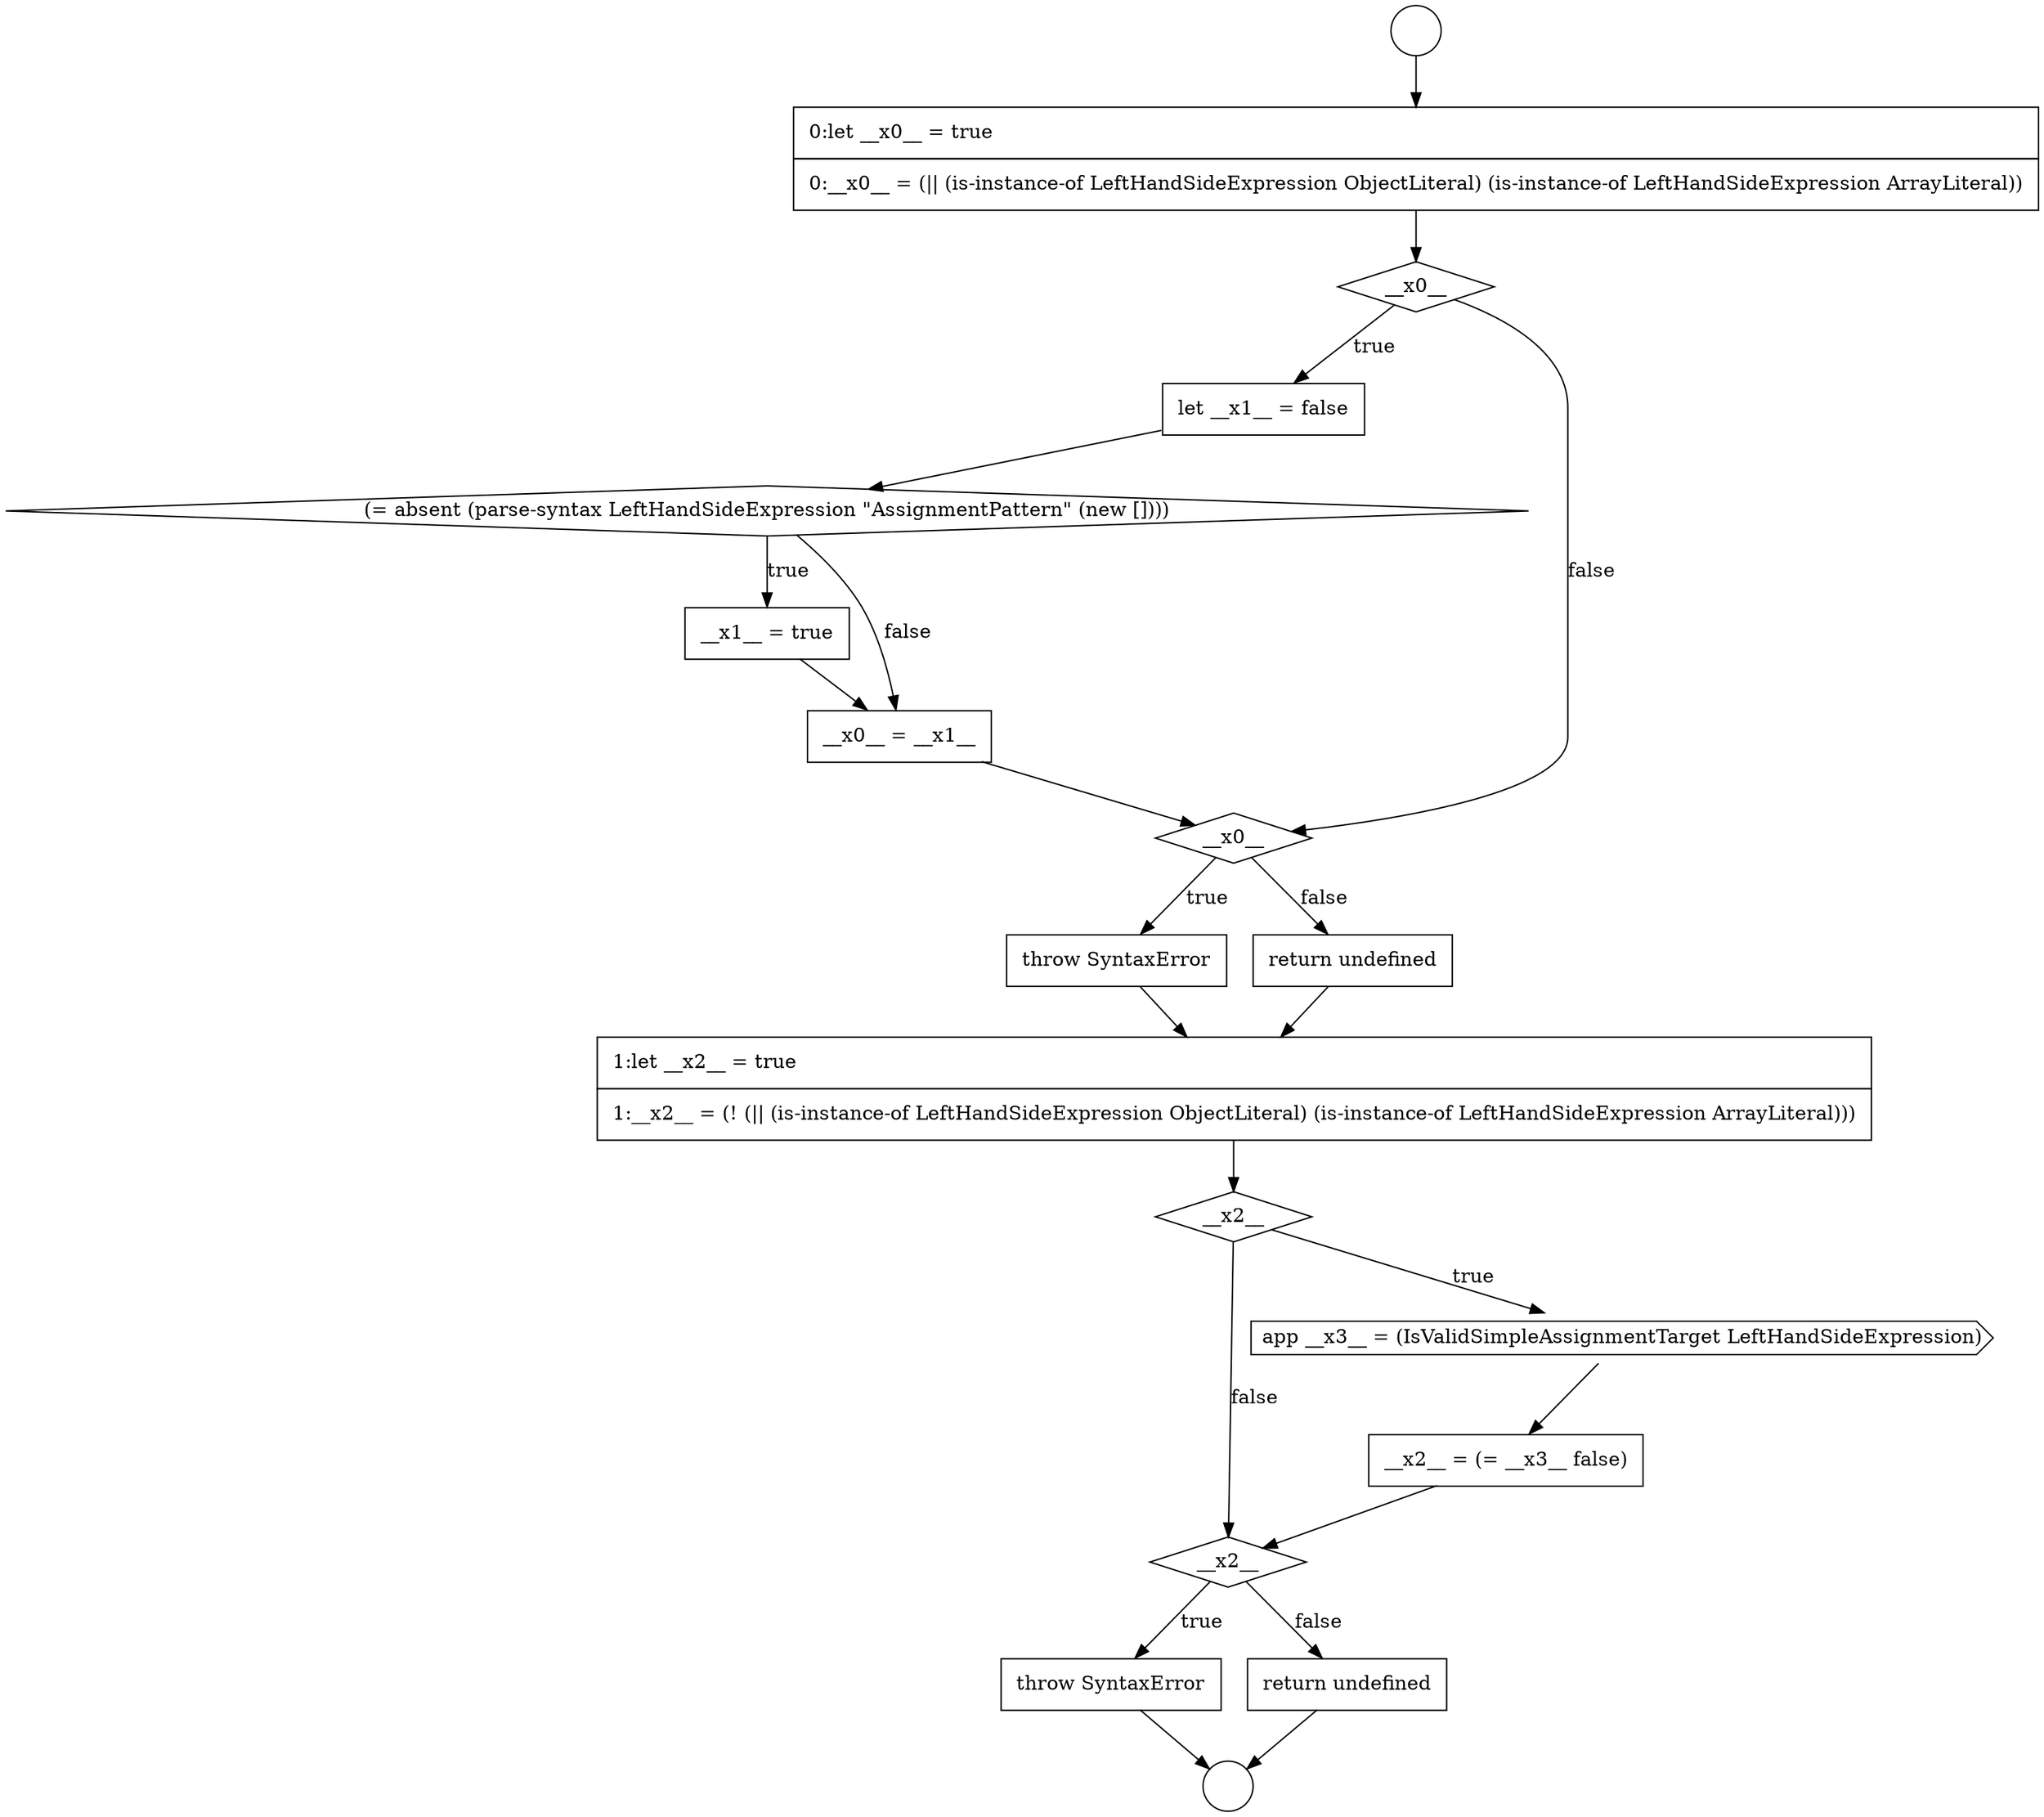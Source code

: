 digraph {
  node18107 [shape=none, margin=0, label=<<font color="black">
    <table border="0" cellborder="1" cellspacing="0" cellpadding="10">
      <tr><td align="left">0:let __x0__ = true</td></tr>
      <tr><td align="left">0:__x0__ = (|| (is-instance-of LeftHandSideExpression ObjectLiteral) (is-instance-of LeftHandSideExpression ArrayLiteral))</td></tr>
    </table>
  </font>> color="black" fillcolor="white" style=filled]
  node18114 [shape=none, margin=0, label=<<font color="black">
    <table border="0" cellborder="1" cellspacing="0" cellpadding="10">
      <tr><td align="left">throw SyntaxError</td></tr>
    </table>
  </font>> color="black" fillcolor="white" style=filled]
  node18120 [shape=diamond, label=<<font color="black">__x2__</font>> color="black" fillcolor="white" style=filled]
  node18116 [shape=none, margin=0, label=<<font color="black">
    <table border="0" cellborder="1" cellspacing="0" cellpadding="10">
      <tr><td align="left">1:let __x2__ = true</td></tr>
      <tr><td align="left">1:__x2__ = (! (|| (is-instance-of LeftHandSideExpression ObjectLiteral) (is-instance-of LeftHandSideExpression ArrayLiteral)))</td></tr>
    </table>
  </font>> color="black" fillcolor="white" style=filled]
  node18111 [shape=none, margin=0, label=<<font color="black">
    <table border="0" cellborder="1" cellspacing="0" cellpadding="10">
      <tr><td align="left">__x1__ = true</td></tr>
    </table>
  </font>> color="black" fillcolor="white" style=filled]
  node18112 [shape=none, margin=0, label=<<font color="black">
    <table border="0" cellborder="1" cellspacing="0" cellpadding="10">
      <tr><td align="left">__x0__ = __x1__</td></tr>
    </table>
  </font>> color="black" fillcolor="white" style=filled]
  node18108 [shape=diamond, label=<<font color="black">__x0__</font>> color="black" fillcolor="white" style=filled]
  node18118 [shape=cds, label=<<font color="black">app __x3__ = (IsValidSimpleAssignmentTarget LeftHandSideExpression)</font>> color="black" fillcolor="white" style=filled]
  node18105 [shape=circle label=" " color="black" fillcolor="white" style=filled]
  node18121 [shape=none, margin=0, label=<<font color="black">
    <table border="0" cellborder="1" cellspacing="0" cellpadding="10">
      <tr><td align="left">throw SyntaxError</td></tr>
    </table>
  </font>> color="black" fillcolor="white" style=filled]
  node18109 [shape=none, margin=0, label=<<font color="black">
    <table border="0" cellborder="1" cellspacing="0" cellpadding="10">
      <tr><td align="left">let __x1__ = false</td></tr>
    </table>
  </font>> color="black" fillcolor="white" style=filled]
  node18106 [shape=circle label=" " color="black" fillcolor="white" style=filled]
  node18122 [shape=none, margin=0, label=<<font color="black">
    <table border="0" cellborder="1" cellspacing="0" cellpadding="10">
      <tr><td align="left">return undefined</td></tr>
    </table>
  </font>> color="black" fillcolor="white" style=filled]
  node18110 [shape=diamond, label=<<font color="black">(= absent (parse-syntax LeftHandSideExpression &quot;AssignmentPattern&quot; (new [])))</font>> color="black" fillcolor="white" style=filled]
  node18113 [shape=diamond, label=<<font color="black">__x0__</font>> color="black" fillcolor="white" style=filled]
  node18119 [shape=none, margin=0, label=<<font color="black">
    <table border="0" cellborder="1" cellspacing="0" cellpadding="10">
      <tr><td align="left">__x2__ = (= __x3__ false)</td></tr>
    </table>
  </font>> color="black" fillcolor="white" style=filled]
  node18117 [shape=diamond, label=<<font color="black">__x2__</font>> color="black" fillcolor="white" style=filled]
  node18115 [shape=none, margin=0, label=<<font color="black">
    <table border="0" cellborder="1" cellspacing="0" cellpadding="10">
      <tr><td align="left">return undefined</td></tr>
    </table>
  </font>> color="black" fillcolor="white" style=filled]
  node18110 -> node18111 [label=<<font color="black">true</font>> color="black"]
  node18110 -> node18112 [label=<<font color="black">false</font>> color="black"]
  node18117 -> node18118 [label=<<font color="black">true</font>> color="black"]
  node18117 -> node18120 [label=<<font color="black">false</font>> color="black"]
  node18114 -> node18116 [ color="black"]
  node18119 -> node18120 [ color="black"]
  node18109 -> node18110 [ color="black"]
  node18115 -> node18116 [ color="black"]
  node18116 -> node18117 [ color="black"]
  node18112 -> node18113 [ color="black"]
  node18120 -> node18121 [label=<<font color="black">true</font>> color="black"]
  node18120 -> node18122 [label=<<font color="black">false</font>> color="black"]
  node18113 -> node18114 [label=<<font color="black">true</font>> color="black"]
  node18113 -> node18115 [label=<<font color="black">false</font>> color="black"]
  node18121 -> node18106 [ color="black"]
  node18105 -> node18107 [ color="black"]
  node18108 -> node18109 [label=<<font color="black">true</font>> color="black"]
  node18108 -> node18113 [label=<<font color="black">false</font>> color="black"]
  node18122 -> node18106 [ color="black"]
  node18111 -> node18112 [ color="black"]
  node18118 -> node18119 [ color="black"]
  node18107 -> node18108 [ color="black"]
}
